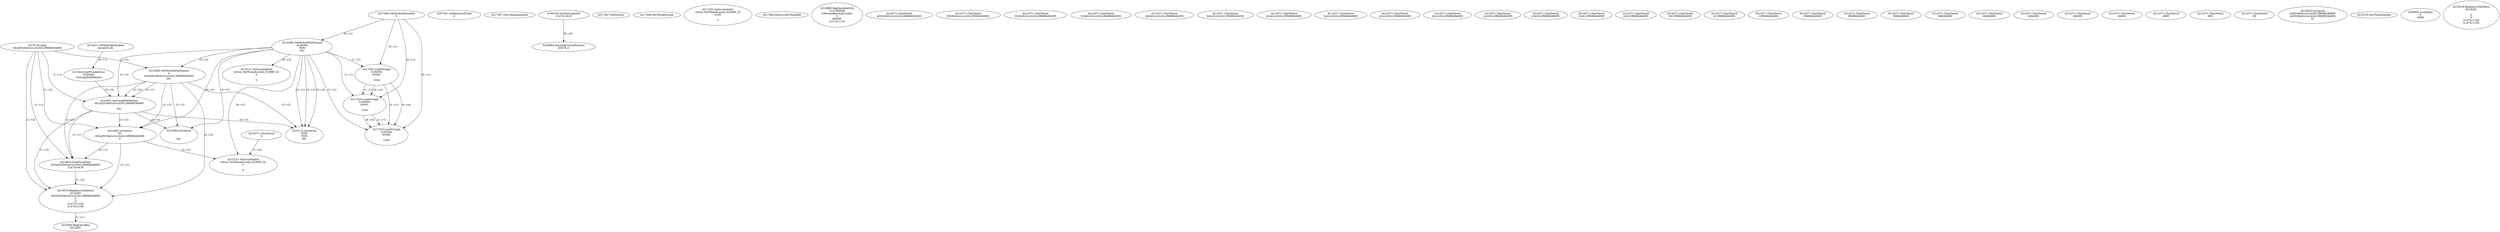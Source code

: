 // Global SCDG with merge call
digraph {
	0 [label="4270136.main
002af3529e5c41e1b3412f908828d095"]
	1 [label="4217684.GetModuleHandleA
0"]
	2 [label="4207361.GetKeyboardType
0"]
	3 [label="4217367.GetCommandLineA
"]
	4 [label="4199106.GetStartupInfoA
2147412416"]
	5 [label="4217387.GetVersion
"]
	6 [label="4217449.GetThreadLocale
"]
	7 [label="4217102.GetLocaleInfoA
retval_GetThreadLocale_623849_32
4100

7"]
	8 [label="4217464.GetCurrentThreadId
"]
	9 [label="4214286.GetModuleFileNameA
4194304
PZM
261"]
	1 -> 9 [label="(0-->1)"]
	10 [label="4214856.GetModuleFileNameA
0
002af3529e5c41e1b3412f908828d095
261"]
	0 -> 10 [label="(1-->2)"]
	9 -> 10 [label="(3-->3)"]
	11 [label="4214886.RegOpenKeyExA
2147483649
Software\Borland\Locales
0
983065
2147411116"]
	12 [label="4214417.GetModuleHandleA
kernel32.dll"]
	13 [label="4214434.GetProcAddress
6295592
GetLongPathNameA"]
	12 -> 13 [label="(0-->1)"]
	14 [label="4214461.GetLongPathNameA
002af3529e5c41e1b3412f908828d095

261"]
	0 -> 14 [label="(1-->1)"]
	10 -> 14 [label="(2-->1)"]
	9 -> 14 [label="(3-->3)"]
	10 -> 14 [label="(3-->3)"]
	13 -> 14 [label="(0-->0)"]
	15 [label="4214582.lstrcpynA
00
002af3529e5c41e1b3412f908828d095
3"]
	0 -> 15 [label="(1-->2)"]
	10 -> 15 [label="(2-->2)"]
	14 -> 15 [label="(1-->2)"]
	9 -> 15 [label="(0-->3)"]
	16 [label="4214371.CharNextA
af3529e5c41e1b3412f908828d095"]
	17 [label="4214371.CharNextA
f3529e5c41e1b3412f908828d095"]
	18 [label="4214371.CharNextA
3529e5c41e1b3412f908828d095"]
	19 [label="4214371.CharNextA
529e5c41e1b3412f908828d095"]
	20 [label="4214371.CharNextA
29e5c41e1b3412f908828d095"]
	21 [label="4214371.CharNextA
9e5c41e1b3412f908828d095"]
	22 [label="4214371.CharNextA
e5c41e1b3412f908828d095"]
	23 [label="4214371.CharNextA
5c41e1b3412f908828d095"]
	24 [label="4214371.CharNextA
c41e1b3412f908828d095"]
	25 [label="4214371.CharNextA
41e1b3412f908828d095"]
	26 [label="4214371.CharNextA
1e1b3412f908828d095"]
	27 [label="4214371.CharNextA
e1b3412f908828d095"]
	28 [label="4214371.CharNextA
1b3412f908828d095"]
	29 [label="4214371.CharNextA
b3412f908828d095"]
	30 [label="4214371.CharNextA
3412f908828d095"]
	31 [label="4214371.CharNextA
412f908828d095"]
	32 [label="4214371.CharNextA
12f908828d095"]
	33 [label="4214371.CharNextA
2f908828d095"]
	34 [label="4214371.CharNextA
f908828d095"]
	35 [label="4214371.CharNextA
908828d095"]
	36 [label="4214371.CharNextA
08828d095"]
	37 [label="4214371.CharNextA
8828d095"]
	38 [label="4214371.CharNextA
828d095"]
	39 [label="4214371.CharNextA
28d095"]
	40 [label="4214371.CharNextA
8d095"]
	41 [label="4214371.CharNextA
d095"]
	42 [label="4214371.CharNextA
095"]
	43 [label="4214371.CharNextA
95"]
	44 [label="4214371.CharNextA
5"]
	45 [label="4214635.lstrcpynA
2af3529e5c41e1b3412f908828d095
2af3529e5c41e1b3412f908828d095
31"]
	46 [label="4214654.FindFirstFileA
002af3529e5c41e1b3412f908828d095
2147410478"]
	0 -> 46 [label="(1-->1)"]
	10 -> 46 [label="(2-->1)"]
	14 -> 46 [label="(1-->1)"]
	15 -> 46 [label="(2-->1)"]
	47 [label="4215019.RegQueryValueExA
4214291
002af3529e5c41e1b3412f908828d095
0
0
2147411106
2147411100"]
	0 -> 47 [label="(1-->2)"]
	10 -> 47 [label="(2-->2)"]
	14 -> 47 [label="(1-->2)"]
	15 -> 47 [label="(2-->2)"]
	46 -> 47 [label="(1-->2)"]
	48 [label="4215083.RegCloseKey
4214291"]
	47 -> 48 [label="(1-->1)"]
	49 [label="4215112.lstrcpynA
PZM
PZM
261"]
	9 -> 49 [label="(2-->1)"]
	9 -> 49 [label="(2-->2)"]
	9 -> 49 [label="(3-->3)"]
	10 -> 49 [label="(3-->3)"]
	14 -> 49 [label="(3-->3)"]
	50 [label="4215125.GetThreadLocale
"]
	51 [label="4215131.GetLocaleInfoA
retval_GetThreadLocale_623900_32
3

5"]
	9 -> 51 [label="(0-->2)"]
	15 -> 51 [label="(3-->2)"]
	44 -> 51 [label="(1-->4)"]
	52 [label="4217025.LoadStringA
4194304
65502

1024"]
	1 -> 52 [label="(0-->1)"]
	9 -> 52 [label="(1-->1)"]
	53 [label="4217025.LoadStringA
4194304
65501

1024"]
	1 -> 53 [label="(0-->1)"]
	9 -> 53 [label="(1-->1)"]
	52 -> 53 [label="(1-->1)"]
	52 -> 53 [label="(4-->4)"]
	54 [label="4217025.LoadStringA
4194304
65499

1024"]
	1 -> 54 [label="(0-->1)"]
	9 -> 54 [label="(1-->1)"]
	52 -> 54 [label="(1-->1)"]
	53 -> 54 [label="(1-->1)"]
	52 -> 54 [label="(4-->4)"]
	53 -> 54 [label="(4-->4)"]
	55 [label="4200894.InitializeCriticalSection
4367812"]
	4 -> 55 [label="(0-->0)"]
	56 [label="4200955.LocalAlloc
0
4088"]
	57 [label="4214482.lstrcpynA


261"]
	9 -> 57 [label="(3-->3)"]
	10 -> 57 [label="(3-->3)"]
	14 -> 57 [label="(3-->3)"]
	58 [label="4215019.RegQueryValueExA
4214291

0
0
2147411106
2147411100"]
	59 [label="4215131.GetLocaleInfoA
retval_GetThreadLocale_623880_32
3

5"]
	9 -> 59 [label="(0-->2)"]
}
